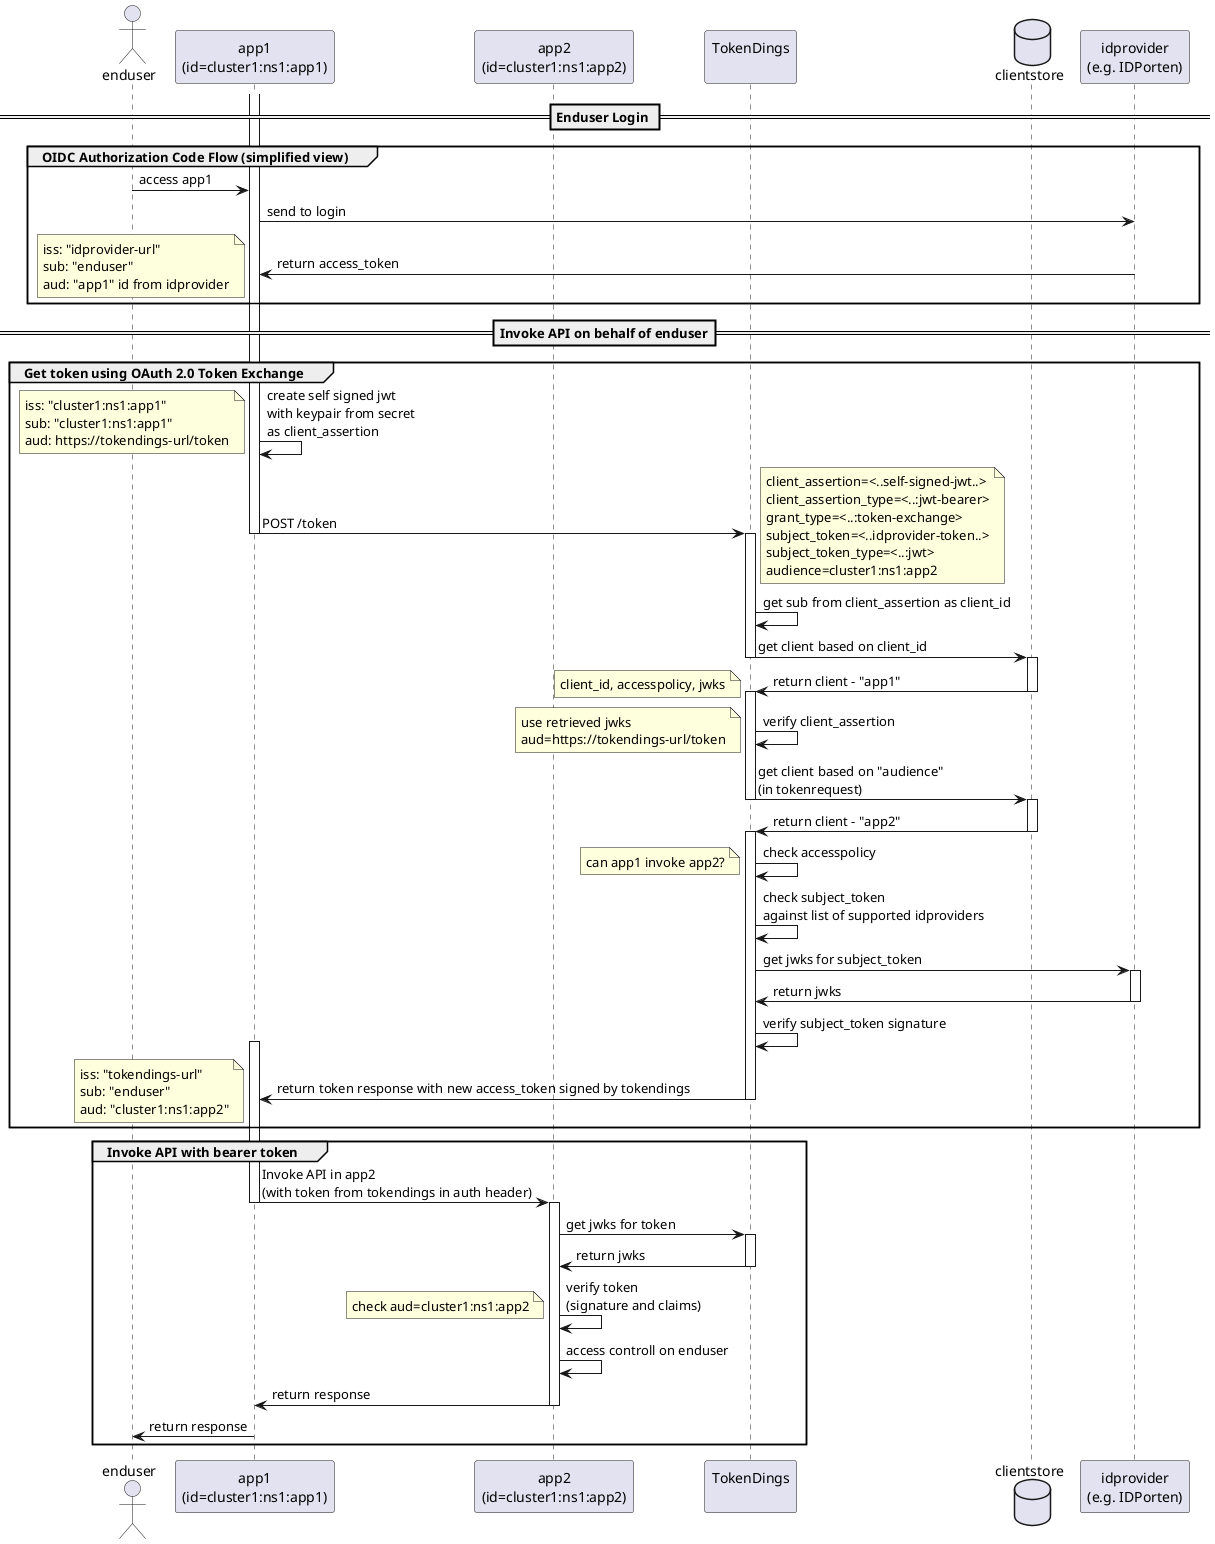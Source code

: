 @startuml component
actor enduser as enduser
participant app1 as "app1\n(id=cluster1:ns1:app1)"
participant app2 as "app2\n(id=cluster1:ns1:app2)"
participant tokendings as "TokenDings\n"
database clientstore
participant idprovider as "idprovider\n(e.g. IDPorten)"
==Enduser Login ==
group OIDC Authorization Code Flow (simplified view)
enduser -> app1: access app1
app1 -> idprovider: send to login
idprovider -> app1: return access_token
note left: iss: "idprovider-url"\nsub: "enduser"\naud: "app1" id from idprovider
end
==Invoke API on behalf of enduser==
group Get token using OAuth 2.0 Token Exchange
activate app1
app1 -> app1: create self signed jwt\nwith keypair from secret\nas client_assertion
note left: iss: "cluster1:ns1:app1"\nsub: "cluster1:ns1:app1"\naud: https://tokendings-url/token
app1 -> tokendings: POST /token
note right: client_assertion=<..self-signed-jwt..>\nclient_assertion_type=<..:jwt-bearer>\ngrant_type=<..:token-exchange>\nsubject_token=<..idprovider-token..>\nsubject_token_type=<..:jwt>\naudience=cluster1:ns1:app2
deactivate app1
activate tokendings
tokendings -> tokendings: get sub from client_assertion as client_id
tokendings -> clientstore: get client based on client_id
deactivate tokendings
activate clientstore
clientstore -> tokendings: return client - "app1"
deactivate clientstore
activate tokendings
note left: client_id, accesspolicy, jwks
tokendings -> tokendings: verify client_assertion
note left: use retrieved jwks\naud=https://tokendings-url/token
tokendings -> clientstore: get client based on "audience"\n(in tokenrequest)
deactivate tokendings
activate clientstore
clientstore -> tokendings: return client - "app2"
deactivate clientstore
activate tokendings
tokendings -> tokendings: check accesspolicy
note left: can app1 invoke app2?
tokendings -> tokendings: check subject_token\nagainst list of supported idproviders
tokendings -> idprovider: get jwks for subject_token
activate idprovider
idprovider -> tokendings: return jwks
deactivate idprovider
tokendings -> tokendings: verify subject_token signature
activate app1
tokendings -> app1: return token response with new access_token signed by tokendings
note left: iss: "tokendings-url"\nsub: "enduser"\naud: "cluster1:ns1:app2"
deactivate tokendings
end
group Invoke API with bearer token
app1 -> app2: Invoke API in app2\n(with token from tokendings in auth header)
deactivate app1
activate app2
app2 -> tokendings: get jwks for token
activate tokendings
tokendings -> app2: return jwks
deactivate tokendings
app2 -> app2: verify token\n(signature and claims)
note left: check aud=cluster1:ns1:app2
app2 -> app2: access controll on enduser
app2 -> app1: return response
deactivate app2
app1 -> enduser: return response
end
@enduml
